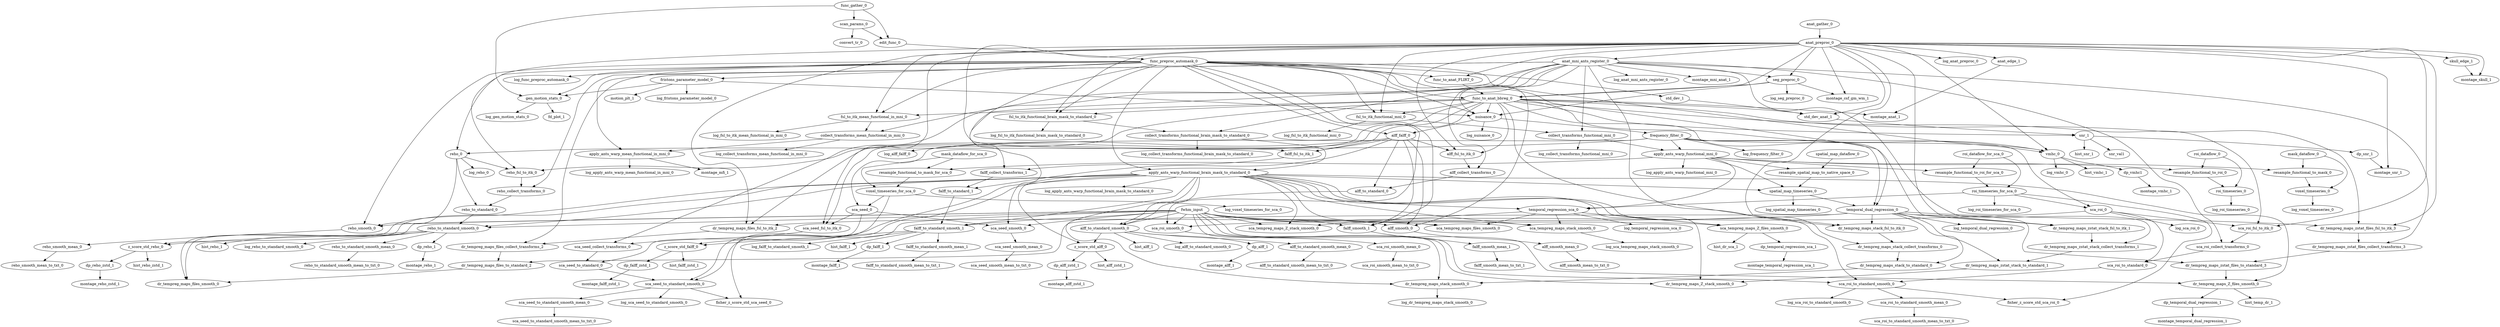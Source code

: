 strict digraph  {
	sca_seed_smooth_mean_0 -> sca_seed_smooth_mean_to_txt_0;
	resample_functional_to_roi_for_sca_0 -> roi_timeseries_for_sca_0;
	z_score_std_alff_0 -> dp_alff_zstd_1;
	z_score_std_alff_0 -> hist_alff_zstd_1;
	fsl_to_itk_functional_brain_mask_to_standard_0 -> collect_transforms_functional_brain_mask_to_standard_0;
	fsl_to_itk_functional_brain_mask_to_standard_0 -> log_fsl_to_itk_functional_brain_mask_to_standard_0;
	falff_smooth_1 -> falff_smooth_mean_1;
	dr_tempreg_maps_files_fsl_to_itk_2 -> dr_tempreg_maps_files_collect_transforms_2;
	fsl_to_itk_functional_mni_0 -> log_fsl_to_itk_functional_mni_0;
	fsl_to_itk_functional_mni_0 -> collect_transforms_functional_mni_0;
	dr_tempreg_maps_stack_collect_transforms_0 -> dr_tempreg_maps_stack_to_standard_0;
	reho_fsl_to_itk_0 -> reho_collect_transforms_0;
	roi_dataflow_0 -> roi_timeseries_0;
	roi_dataflow_0 -> resample_functional_to_roi_0;
	edit_func_0 -> func_preproc_automask_0;
	resample_functional_to_mask_0 -> voxel_timeseries_0;
	dr_tempreg_maps_files_to_standard_2 -> dr_tempreg_maps_files_smooth_0;
	temporal_dual_regression_0 -> dr_tempreg_maps_stack_fsl_to_itk_0;
	temporal_dual_regression_0 -> dr_tempreg_maps_zstat_files_fsl_to_itk_3;
	temporal_dual_regression_0 -> dr_tempreg_maps_zstat_files_to_standard_3;
	temporal_dual_regression_0 -> log_temporal_dual_regression_0;
	temporal_dual_regression_0 -> dr_tempreg_maps_files_fsl_to_itk_2;
	temporal_dual_regression_0 -> dr_tempreg_maps_files_to_standard_2;
	temporal_dual_regression_0 -> dr_tempreg_maps_stack_to_standard_0;
	temporal_dual_regression_0 -> dr_tempreg_maps_zstat_stack_to_standard_1;
	temporal_dual_regression_0 -> dr_tempreg_maps_zstat_stack_fsl_to_itk_1;
	falff_to_standard_smooth_1 -> log_falff_to_standard_smooth_1;
	falff_to_standard_smooth_1 -> dp_falff_1;
	falff_to_standard_smooth_1 -> z_score_std_falff_0;
	falff_to_standard_smooth_1 -> falff_to_standard_smooth_mean_1;
	falff_to_standard_smooth_1 -> hist_falff_1;
	collect_transforms_mean_functional_in_mni_0 -> apply_ants_warp_mean_functional_in_mni_0;
	collect_transforms_mean_functional_in_mni_0 -> log_collect_transforms_mean_functional_in_mni_0;
	dp_temporal_regression_sca_1 -> montage_temporal_regression_sca_1;
	anat_gather_0 -> anat_preproc_0;
	z_score_std_falff_0 -> hist_falff_zstd_1;
	z_score_std_falff_0 -> dp_falff_zstd_1;
	falff_to_standard_smooth_mean_1 -> falff_to_standard_smooth_mean_to_txt_1;
	resample_functional_to_roi_0 -> roi_timeseries_0;
	sca_roi_to_standard_0 -> sca_roi_to_standard_smooth_0;
	anat_edge_1 -> montage_anat_1;
	fsl_to_itk_mean_functional_in_mni_0 -> collect_transforms_mean_functional_in_mni_0;
	fsl_to_itk_mean_functional_in_mni_0 -> log_fsl_to_itk_mean_functional_in_mni_0;
	dr_tempreg_maps_files_collect_transforms_2 -> dr_tempreg_maps_files_to_standard_2;
	dp_vmhc1 -> montage_vmhc_1;
	resample_functional_to_mask_for_sca_0 -> voxel_timeseries_for_sca_0;
	reho_smooth_0 -> reho_smooth_mean_0;
	dr_tempreg_maps_stack_to_standard_0 -> dr_tempreg_maps_stack_smooth_0;
	dr_tempreg_maps_Z_files_smooth_0 -> dp_temporal_dual_regression_1;
	dr_tempreg_maps_Z_files_smooth_0 -> hist_temp_dr_1;
	sca_seed_0 -> sca_seed_to_standard_0;
	sca_seed_0 -> sca_seed_smooth_0;
	sca_seed_0 -> sca_seed_fsl_to_itk_0;
	roi_dataflow_for_sca_0 -> roi_timeseries_for_sca_0;
	roi_dataflow_for_sca_0 -> resample_functional_to_roi_for_sca_0;
	alff_smooth_mean_0 -> alff_smooth_mean_to_txt_0;
	dp_alff_1 -> montage_alff_1;
	func_to_anat_FLIRT_0 -> func_to_anat_bbreg_0;
	fristons_parameter_model_0 -> motion_plt_1;
	fristons_parameter_model_0 -> log_fristons_parameter_model_0;
	fristons_parameter_model_0 -> gen_motion_stats_0;
	fristons_parameter_model_0 -> nuisance_0;
	falff_to_standard_1 -> falff_to_standard_smooth_1;
	apply_ants_warp_functional_mni_0 -> temporal_regression_sca_0;
	apply_ants_warp_functional_mni_0 -> spatial_map_timeseries_0;
	apply_ants_warp_functional_mni_0 -> resample_spatial_map_to_native_space_0;
	apply_ants_warp_functional_mni_0 -> resample_functional_to_roi_for_sca_0;
	apply_ants_warp_functional_mni_0 -> resample_functional_to_mask_0;
	apply_ants_warp_functional_mni_0 -> resample_functional_to_roi_0;
	apply_ants_warp_functional_mni_0 -> resample_functional_to_mask_for_sca_0;
	apply_ants_warp_functional_mni_0 -> log_apply_ants_warp_functional_mni_0;
	reho_0 -> reho_fsl_to_itk_0;
	reho_0 -> log_reho_0;
	reho_0 -> reho_smooth_0;
	reho_0 -> reho_to_standard_0;
	dr_tempreg_maps_zstat_files_collect_transforms_3 -> dr_tempreg_maps_zstat_files_to_standard_3;
	sca_seed_fsl_to_itk_0 -> sca_seed_collect_transforms_0;
	std_dev_1 -> std_dev_anat_1;
	reho_to_standard_smooth_0 -> reho_to_standard_smooth_mean_0;
	reho_to_standard_smooth_0 -> dp_reho_1;
	reho_to_standard_smooth_0 -> hist_reho_1;
	reho_to_standard_smooth_0 -> log_reho_to_standard_smooth_0;
	reho_to_standard_smooth_0 -> z_score_std_reho_0;
	sca_roi_to_standard_smooth_0 -> sca_roi_to_standard_smooth_mean_0;
	sca_roi_to_standard_smooth_0 -> log_sca_roi_to_standard_smooth_0;
	sca_roi_to_standard_smooth_0 -> fisher_z_score_std_sca_roi_0;
	collect_transforms_functional_mni_0 -> log_collect_transforms_functional_mni_0;
	collect_transforms_functional_mni_0 -> apply_ants_warp_functional_mni_0;
	dr_tempreg_maps_stack_smooth_0 -> log_dr_tempreg_maps_stack_smooth_0;
	alff_smooth_0 -> alff_smooth_mean_0;
	dr_tempreg_maps_zstat_stack_to_standard_1 -> dr_tempreg_maps_Z_stack_smooth_0;
	sca_seed_to_standard_smooth_mean_0 -> sca_seed_to_standard_smooth_mean_to_txt_0;
	mask_dataflow_for_sca_0 -> voxel_timeseries_for_sca_0;
	mask_dataflow_for_sca_0 -> resample_functional_to_mask_for_sca_0;
	falff_fsl_to_itk_1 -> falff_collect_transforms_1;
	anat_preproc_0 -> dr_tempreg_maps_stack_fsl_to_itk_0;
	anat_preproc_0 -> seg_preproc_0;
	anat_preproc_0 -> montage_csf_gm_wm_1;
	anat_preproc_0 -> sca_roi_fsl_to_itk_0;
	anat_preproc_0 -> dr_tempreg_maps_zstat_files_fsl_to_itk_3;
	anat_preproc_0 -> std_dev_anat_1;
	anat_preproc_0 -> func_to_anat_bbreg_0;
	anat_preproc_0 -> vmhc_0;
	anat_preproc_0 -> anat_mni_ants_register_0;
	anat_preproc_0 -> alff_fsl_to_itk_0;
	anat_preproc_0 -> fsl_to_itk_functional_brain_mask_to_standard_0;
	anat_preproc_0 -> dr_tempreg_maps_files_fsl_to_itk_2;
	anat_preproc_0 -> fsl_to_itk_functional_mni_0;
	anat_preproc_0 -> reho_fsl_to_itk_0;
	anat_preproc_0 -> anat_edge_1;
	anat_preproc_0 -> fsl_to_itk_mean_functional_in_mni_0;
	anat_preproc_0 -> montage_snr_1;
	anat_preproc_0 -> func_to_anat_FLIRT_0;
	anat_preproc_0 -> montage_skull_1;
	anat_preproc_0 -> sca_seed_fsl_to_itk_0;
	anat_preproc_0 -> falff_fsl_to_itk_1;
	anat_preproc_0 -> dr_tempreg_maps_zstat_stack_fsl_to_itk_1;
	anat_preproc_0 -> log_anat_preproc_0;
	anat_preproc_0 -> skull_edge_1;
	nuisance_0 -> frequency_filter_0;
	nuisance_0 -> alff_falff_0;
	nuisance_0 -> log_nuisance_0;
	sca_roi_0 -> sca_roi_fsl_to_itk_0;
	sca_roi_0 -> log_sca_roi_0;
	sca_roi_0 -> sca_roi_smooth_0;
	sca_roi_0 -> sca_roi_to_standard_0;
	reho_to_standard_0 -> reho_to_standard_smooth_0;
	dr_tempreg_maps_zstat_stack_fsl_to_itk_1 -> dr_tempreg_maps_zstat_stack_collect_transforms_1;
	falff_smooth_mean_1 -> falff_smooth_mean_to_txt_1;
	dp_reho_zstd_1 -> montage_reho_zstd_1;
	scan_params_0 -> edit_func_0;
	scan_params_0 -> convert_tr_0;
	z_score_std_reho_0 -> hist_reho_zstd_1;
	z_score_std_reho_0 -> dp_reho_zstd_1;
	skull_edge_1 -> montage_skull_1;
	roi_timeseries_for_sca_0 -> log_roi_timeseries_for_sca_0;
	roi_timeseries_for_sca_0 -> temporal_regression_sca_0;
	roi_timeseries_for_sca_0 -> fisher_z_score_std_sca_roi_0;
	roi_timeseries_for_sca_0 -> sca_roi_0;
	dp_falff_zstd_1 -> montage_falff_zstd_1;
	sca_roi_collect_transforms_0 -> sca_roi_to_standard_0;
	voxel_timeseries_0 -> log_voxel_timeseries_0;
	dp_snr_1 -> montage_snr_1;
	spatial_map_timeseries_0 -> log_spatial_map_timeseries_0;
	spatial_map_timeseries_0 -> temporal_dual_regression_0;
	apply_ants_warp_functional_brain_mask_to_standard_0 -> sca_tempreg_maps_Z_files_smooth_0;
	apply_ants_warp_functional_brain_mask_to_standard_0 -> dr_tempreg_maps_files_smooth_0;
	apply_ants_warp_functional_brain_mask_to_standard_0 -> sca_tempreg_maps_files_smooth_0;
	apply_ants_warp_functional_brain_mask_to_standard_0 -> sca_tempreg_maps_stack_smooth_0;
	apply_ants_warp_functional_brain_mask_to_standard_0 -> sca_seed_to_standard_smooth_0;
	apply_ants_warp_functional_brain_mask_to_standard_0 -> temporal_regression_sca_0;
	apply_ants_warp_functional_brain_mask_to_standard_0 -> spatial_map_timeseries_0;
	apply_ants_warp_functional_brain_mask_to_standard_0 -> alff_to_standard_smooth_0;
	apply_ants_warp_functional_brain_mask_to_standard_0 -> z_score_std_alff_0;
	apply_ants_warp_functional_brain_mask_to_standard_0 -> sca_tempreg_maps_Z_stack_smooth_0;
	apply_ants_warp_functional_brain_mask_to_standard_0 -> falff_to_standard_smooth_1;
	apply_ants_warp_functional_brain_mask_to_standard_0 -> z_score_std_falff_0;
	apply_ants_warp_functional_brain_mask_to_standard_0 -> log_apply_ants_warp_functional_brain_mask_to_standard_0;
	apply_ants_warp_functional_brain_mask_to_standard_0 -> dr_tempreg_maps_Z_files_smooth_0;
	apply_ants_warp_functional_brain_mask_to_standard_0 -> reho_to_standard_smooth_0;
	apply_ants_warp_functional_brain_mask_to_standard_0 -> sca_roi_to_standard_smooth_0;
	apply_ants_warp_functional_brain_mask_to_standard_0 -> dr_tempreg_maps_stack_smooth_0;
	apply_ants_warp_functional_brain_mask_to_standard_0 -> z_score_std_reho_0;
	apply_ants_warp_functional_brain_mask_to_standard_0 -> dr_tempreg_maps_Z_stack_smooth_0;
	alff_to_standard_smooth_0 -> hist_alff_1;
	alff_to_standard_smooth_0 -> alff_to_standard_smooth_mean_0;
	alff_to_standard_smooth_0 -> log_alff_to_standard_smooth_0;
	alff_to_standard_smooth_0 -> z_score_std_alff_0;
	alff_to_standard_smooth_0 -> dp_alff_1;
	func_to_anat_bbreg_0 -> snr_1;
	func_to_anat_bbreg_0 -> dr_tempreg_maps_stack_fsl_to_itk_0;
	func_to_anat_bbreg_0 -> sca_roi_fsl_to_itk_0;
	func_to_anat_bbreg_0 -> dr_tempreg_maps_zstat_files_fsl_to_itk_3;
	func_to_anat_bbreg_0 -> std_dev_anat_1;
	func_to_anat_bbreg_0 -> vmhc_0;
	func_to_anat_bbreg_0 -> alff_fsl_to_itk_0;
	func_to_anat_bbreg_0 -> fsl_to_itk_functional_brain_mask_to_standard_0;
	func_to_anat_bbreg_0 -> dr_tempreg_maps_files_fsl_to_itk_2;
	func_to_anat_bbreg_0 -> fsl_to_itk_functional_mni_0;
	func_to_anat_bbreg_0 -> reho_fsl_to_itk_0;
	func_to_anat_bbreg_0 -> fsl_to_itk_mean_functional_in_mni_0;
	func_to_anat_bbreg_0 -> sca_seed_fsl_to_itk_0;
	func_to_anat_bbreg_0 -> falff_fsl_to_itk_1;
	func_to_anat_bbreg_0 -> nuisance_0;
	func_to_anat_bbreg_0 -> dr_tempreg_maps_zstat_stack_fsl_to_itk_1;
	func_to_anat_bbreg_0 -> montage_anat_1;
	voxel_timeseries_for_sca_0 -> fisher_z_score_std_sca_seed_0;
	voxel_timeseries_for_sca_0 -> log_voxel_timeseries_for_sca_0;
	voxel_timeseries_for_sca_0 -> sca_seed_0;
	anat_mni_ants_register_0 -> montage_mni_anat_1;
	anat_mni_ants_register_0 -> seg_preproc_0;
	anat_mni_ants_register_0 -> sca_seed_collect_transforms_0;
	anat_mni_ants_register_0 -> collect_transforms_functional_brain_mask_to_standard_0;
	anat_mni_ants_register_0 -> alff_collect_transforms_0;
	anat_mni_ants_register_0 -> dr_tempreg_maps_zstat_stack_collect_transforms_1;
	anat_mni_ants_register_0 -> reho_collect_transforms_0;
	anat_mni_ants_register_0 -> log_anat_mni_ants_register_0;
	anat_mni_ants_register_0 -> falff_collect_transforms_1;
	anat_mni_ants_register_0 -> sca_roi_collect_transforms_0;
	anat_mni_ants_register_0 -> dr_tempreg_maps_stack_collect_transforms_0;
	anat_mni_ants_register_0 -> collect_transforms_mean_functional_in_mni_0;
	anat_mni_ants_register_0 -> dr_tempreg_maps_files_collect_transforms_2;
	anat_mni_ants_register_0 -> dr_tempreg_maps_zstat_files_collect_transforms_3;
	anat_mni_ants_register_0 -> collect_transforms_functional_mni_0;
	anat_mni_ants_register_0 -> nuisance_0;
	alff_fsl_to_itk_0 -> alff_collect_transforms_0;
	dp_reho_1 -> montage_reho_1;
	frequency_filter_0 -> vmhc_0;
	frequency_filter_0 -> log_frequency_filter_0;
	frequency_filter_0 -> temporal_dual_regression_0;
	frequency_filter_0 -> sca_seed_0;
	frequency_filter_0 -> apply_ants_warp_functional_mni_0;
	frequency_filter_0 -> reho_0;
	frequency_filter_0 -> sca_roi_0;
	sca_seed_to_standard_smooth_0 -> fisher_z_score_std_sca_seed_0;
	sca_seed_to_standard_smooth_0 -> log_sca_seed_to_standard_smooth_0;
	sca_seed_to_standard_smooth_0 -> sca_seed_to_standard_smooth_mean_0;
	func_preproc_automask_0 -> alff_falff_0;
	func_preproc_automask_0 -> sca_roi_smooth_0;
	func_preproc_automask_0 -> func_to_anat_bbreg_0;
	func_preproc_automask_0 -> gen_motion_stats_0;
	func_preproc_automask_0 -> sca_seed_smooth_0;
	func_preproc_automask_0 -> vmhc_0;
	func_preproc_automask_0 -> apply_ants_warp_mean_functional_in_mni_0;
	func_preproc_automask_0 -> log_func_preproc_automask_0;
	func_preproc_automask_0 -> apply_ants_warp_functional_brain_mask_to_standard_0;
	func_preproc_automask_0 -> fsl_to_itk_functional_brain_mask_to_standard_0;
	func_preproc_automask_0 -> falff_smooth_1;
	func_preproc_automask_0 -> fsl_to_itk_functional_mni_0;
	func_preproc_automask_0 -> temporal_dual_regression_0;
	func_preproc_automask_0 -> fsl_to_itk_mean_functional_in_mni_0;
	func_preproc_automask_0 -> reho_smooth_0;
	func_preproc_automask_0 -> func_to_anat_FLIRT_0;
	func_preproc_automask_0 -> fristons_parameter_model_0;
	func_preproc_automask_0 -> reho_0;
	func_preproc_automask_0 -> std_dev_1;
	func_preproc_automask_0 -> alff_smooth_0;
	func_preproc_automask_0 -> nuisance_0;
	sca_seed_smooth_0 -> sca_seed_smooth_mean_0;
	vmhc_0 -> log_vmhc_0;
	vmhc_0 -> dp_vmhc1;
	vmhc_0 -> hist_vmhc_1;
	sca_tempreg_maps_Z_files_smooth_0 -> hist_dr_sca_1;
	sca_tempreg_maps_Z_files_smooth_0 -> dp_temporal_regression_sca_1;
	dp_alff_zstd_1 -> montage_alff_zstd_1;
	sca_roi_smooth_mean_0 -> sca_roi_smooth_mean_to_txt_0;
	gen_motion_stats_0 -> log_gen_motion_stats_0;
	gen_motion_stats_0 -> fd_plot_1;
	temporal_regression_sca_0 -> sca_tempreg_maps_Z_files_smooth_0;
	temporal_regression_sca_0 -> sca_tempreg_maps_files_smooth_0;
	temporal_regression_sca_0 -> sca_tempreg_maps_stack_smooth_0;
	temporal_regression_sca_0 -> sca_tempreg_maps_Z_stack_smooth_0;
	temporal_regression_sca_0 -> log_temporal_regression_sca_0;
	dp_falff_1 -> montage_falff_1;
	func_gather_0 -> gen_motion_stats_0;
	func_gather_0 -> edit_func_0;
	func_gather_0 -> scan_params_0;
	alff_falff_0 -> alff_to_standard_0;
	alff_falff_0 -> alff_fsl_to_itk_0;
	alff_falff_0 -> falff_smooth_1;
	alff_falff_0 -> log_alff_falff_0;
	alff_falff_0 -> falff_to_standard_1;
	alff_falff_0 -> alff_smooth_0;
	alff_falff_0 -> falff_fsl_to_itk_1;
	dp_temporal_dual_regression_1 -> montage_temporal_dual_regression_1;
	resample_spatial_map_to_native_space_0 -> spatial_map_timeseries_0;
	spatial_map_dataflow_0 -> resample_spatial_map_to_native_space_0;
	dr_tempreg_maps_zstat_files_to_standard_3 -> dr_tempreg_maps_Z_files_smooth_0;
	falff_collect_transforms_1 -> falff_to_standard_1;
	reho_collect_transforms_0 -> reho_to_standard_0;
	fwhm_input -> sca_tempreg_maps_Z_files_smooth_0;
	fwhm_input -> dr_tempreg_maps_files_smooth_0;
	fwhm_input -> sca_roi_smooth_0;
	fwhm_input -> sca_tempreg_maps_files_smooth_0;
	fwhm_input -> sca_tempreg_maps_stack_smooth_0;
	fwhm_input -> sca_seed_to_standard_smooth_0;
	fwhm_input -> sca_seed_smooth_0;
	fwhm_input -> alff_to_standard_smooth_0;
	fwhm_input -> falff_smooth_1;
	fwhm_input -> sca_tempreg_maps_Z_stack_smooth_0;
	fwhm_input -> falff_to_standard_smooth_1;
	fwhm_input -> reho_smooth_0;
	fwhm_input -> dr_tempreg_maps_Z_files_smooth_0;
	fwhm_input -> reho_to_standard_smooth_0;
	fwhm_input -> sca_roi_to_standard_smooth_0;
	fwhm_input -> dr_tempreg_maps_stack_smooth_0;
	fwhm_input -> alff_smooth_0;
	fwhm_input -> dr_tempreg_maps_Z_stack_smooth_0;
	alff_to_standard_0 -> alff_to_standard_smooth_0;
	alff_collect_transforms_0 -> alff_to_standard_0;
	dr_tempreg_maps_zstat_stack_collect_transforms_1 -> dr_tempreg_maps_zstat_stack_to_standard_1;
	dr_tempreg_maps_zstat_files_fsl_to_itk_3 -> dr_tempreg_maps_zstat_files_collect_transforms_3;
	sca_seed_to_standard_0 -> sca_seed_to_standard_smooth_0;
	mask_dataflow_0 -> voxel_timeseries_0;
	mask_dataflow_0 -> resample_functional_to_mask_0;
	sca_roi_smooth_0 -> sca_roi_smooth_mean_0;
	reho_to_standard_smooth_mean_0 -> reho_to_standard_smooth_mean_to_txt_0;
	alff_to_standard_smooth_mean_0 -> alff_to_standard_smooth_mean_to_txt_0;
	dr_tempreg_maps_stack_fsl_to_itk_0 -> dr_tempreg_maps_stack_collect_transforms_0;
	collect_transforms_functional_brain_mask_to_standard_0 -> apply_ants_warp_functional_brain_mask_to_standard_0;
	collect_transforms_functional_brain_mask_to_standard_0 -> log_collect_transforms_functional_brain_mask_to_standard_0;
	sca_roi_to_standard_smooth_mean_0 -> sca_roi_to_standard_smooth_mean_to_txt_0;
	seg_preproc_0 -> montage_csf_gm_wm_1;
	seg_preproc_0 -> func_to_anat_bbreg_0;
	seg_preproc_0 -> log_seg_preproc_0;
	seg_preproc_0 -> nuisance_0;
	std_dev_anat_1 -> snr_1;
	sca_roi_fsl_to_itk_0 -> sca_roi_collect_transforms_0;
	sca_tempreg_maps_stack_smooth_0 -> log_sca_tempreg_maps_stack_smooth_0;
	reho_smooth_mean_0 -> reho_smooth_mean_to_txt_0;
	sca_seed_collect_transforms_0 -> sca_seed_to_standard_0;
	snr_1 -> hist_snr_1;
	snr_1 -> dp_snr_1;
	snr_1 -> snr_val1;
	roi_timeseries_0 -> log_roi_timeseries_0;
	apply_ants_warp_mean_functional_in_mni_0 -> montage_mfi_1;
	apply_ants_warp_mean_functional_in_mni_0 -> log_apply_ants_warp_mean_functional_in_mni_0;
}
